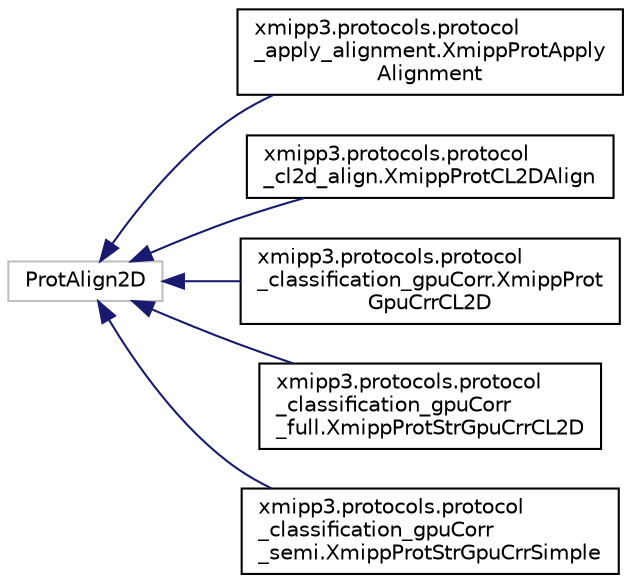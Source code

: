 digraph "Graphical Class Hierarchy"
{
  edge [fontname="Helvetica",fontsize="10",labelfontname="Helvetica",labelfontsize="10"];
  node [fontname="Helvetica",fontsize="10",shape=record];
  rankdir="LR";
  Node461 [label="ProtAlign2D",height=0.2,width=0.4,color="grey75", fillcolor="white", style="filled"];
  Node461 -> Node0 [dir="back",color="midnightblue",fontsize="10",style="solid",fontname="Helvetica"];
  Node0 [label="xmipp3.protocols.protocol\l_apply_alignment.XmippProtApply\lAlignment",height=0.2,width=0.4,color="black", fillcolor="white", style="filled",URL="$classxmipp3_1_1protocols_1_1protocol__apply__alignment_1_1XmippProtApplyAlignment.html"];
  Node461 -> Node463 [dir="back",color="midnightblue",fontsize="10",style="solid",fontname="Helvetica"];
  Node463 [label="xmipp3.protocols.protocol\l_cl2d_align.XmippProtCL2DAlign",height=0.2,width=0.4,color="black", fillcolor="white", style="filled",URL="$classxmipp3_1_1protocols_1_1protocol__cl2d__align_1_1XmippProtCL2DAlign.html"];
  Node461 -> Node464 [dir="back",color="midnightblue",fontsize="10",style="solid",fontname="Helvetica"];
  Node464 [label="xmipp3.protocols.protocol\l_classification_gpuCorr.XmippProt\lGpuCrrCL2D",height=0.2,width=0.4,color="black", fillcolor="white", style="filled",URL="$classxmipp3_1_1protocols_1_1protocol__classification__gpuCorr_1_1XmippProtGpuCrrCL2D.html"];
  Node461 -> Node465 [dir="back",color="midnightblue",fontsize="10",style="solid",fontname="Helvetica"];
  Node465 [label="xmipp3.protocols.protocol\l_classification_gpuCorr\l_full.XmippProtStrGpuCrrCL2D",height=0.2,width=0.4,color="black", fillcolor="white", style="filled",URL="$classxmipp3_1_1protocols_1_1protocol__classification__gpuCorr__full_1_1XmippProtStrGpuCrrCL2D.html"];
  Node461 -> Node466 [dir="back",color="midnightblue",fontsize="10",style="solid",fontname="Helvetica"];
  Node466 [label="xmipp3.protocols.protocol\l_classification_gpuCorr\l_semi.XmippProtStrGpuCrrSimple",height=0.2,width=0.4,color="black", fillcolor="white", style="filled",URL="$classxmipp3_1_1protocols_1_1protocol__classification__gpuCorr__semi_1_1XmippProtStrGpuCrrSimple.html"];
}
